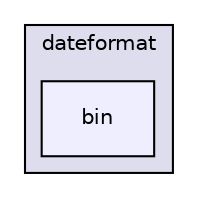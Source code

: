 digraph "gulp-src/node_modules/gulp-html-to-json/node_modules/gulp-util/node_modules/dateformat/bin" {
  compound=true
  node [ fontsize="10", fontname="Helvetica"];
  edge [ labelfontsize="10", labelfontname="Helvetica"];
  subgraph clusterdir_38d21b5108d32590e8bcb4679cf46548 {
    graph [ bgcolor="#ddddee", pencolor="black", label="dateformat" fontname="Helvetica", fontsize="10", URL="dir_38d21b5108d32590e8bcb4679cf46548.html"]
  dir_08e1ddf0dac3b3254761fb46c5272b1d [shape=box, label="bin", style="filled", fillcolor="#eeeeff", pencolor="black", URL="dir_08e1ddf0dac3b3254761fb46c5272b1d.html"];
  }
}
